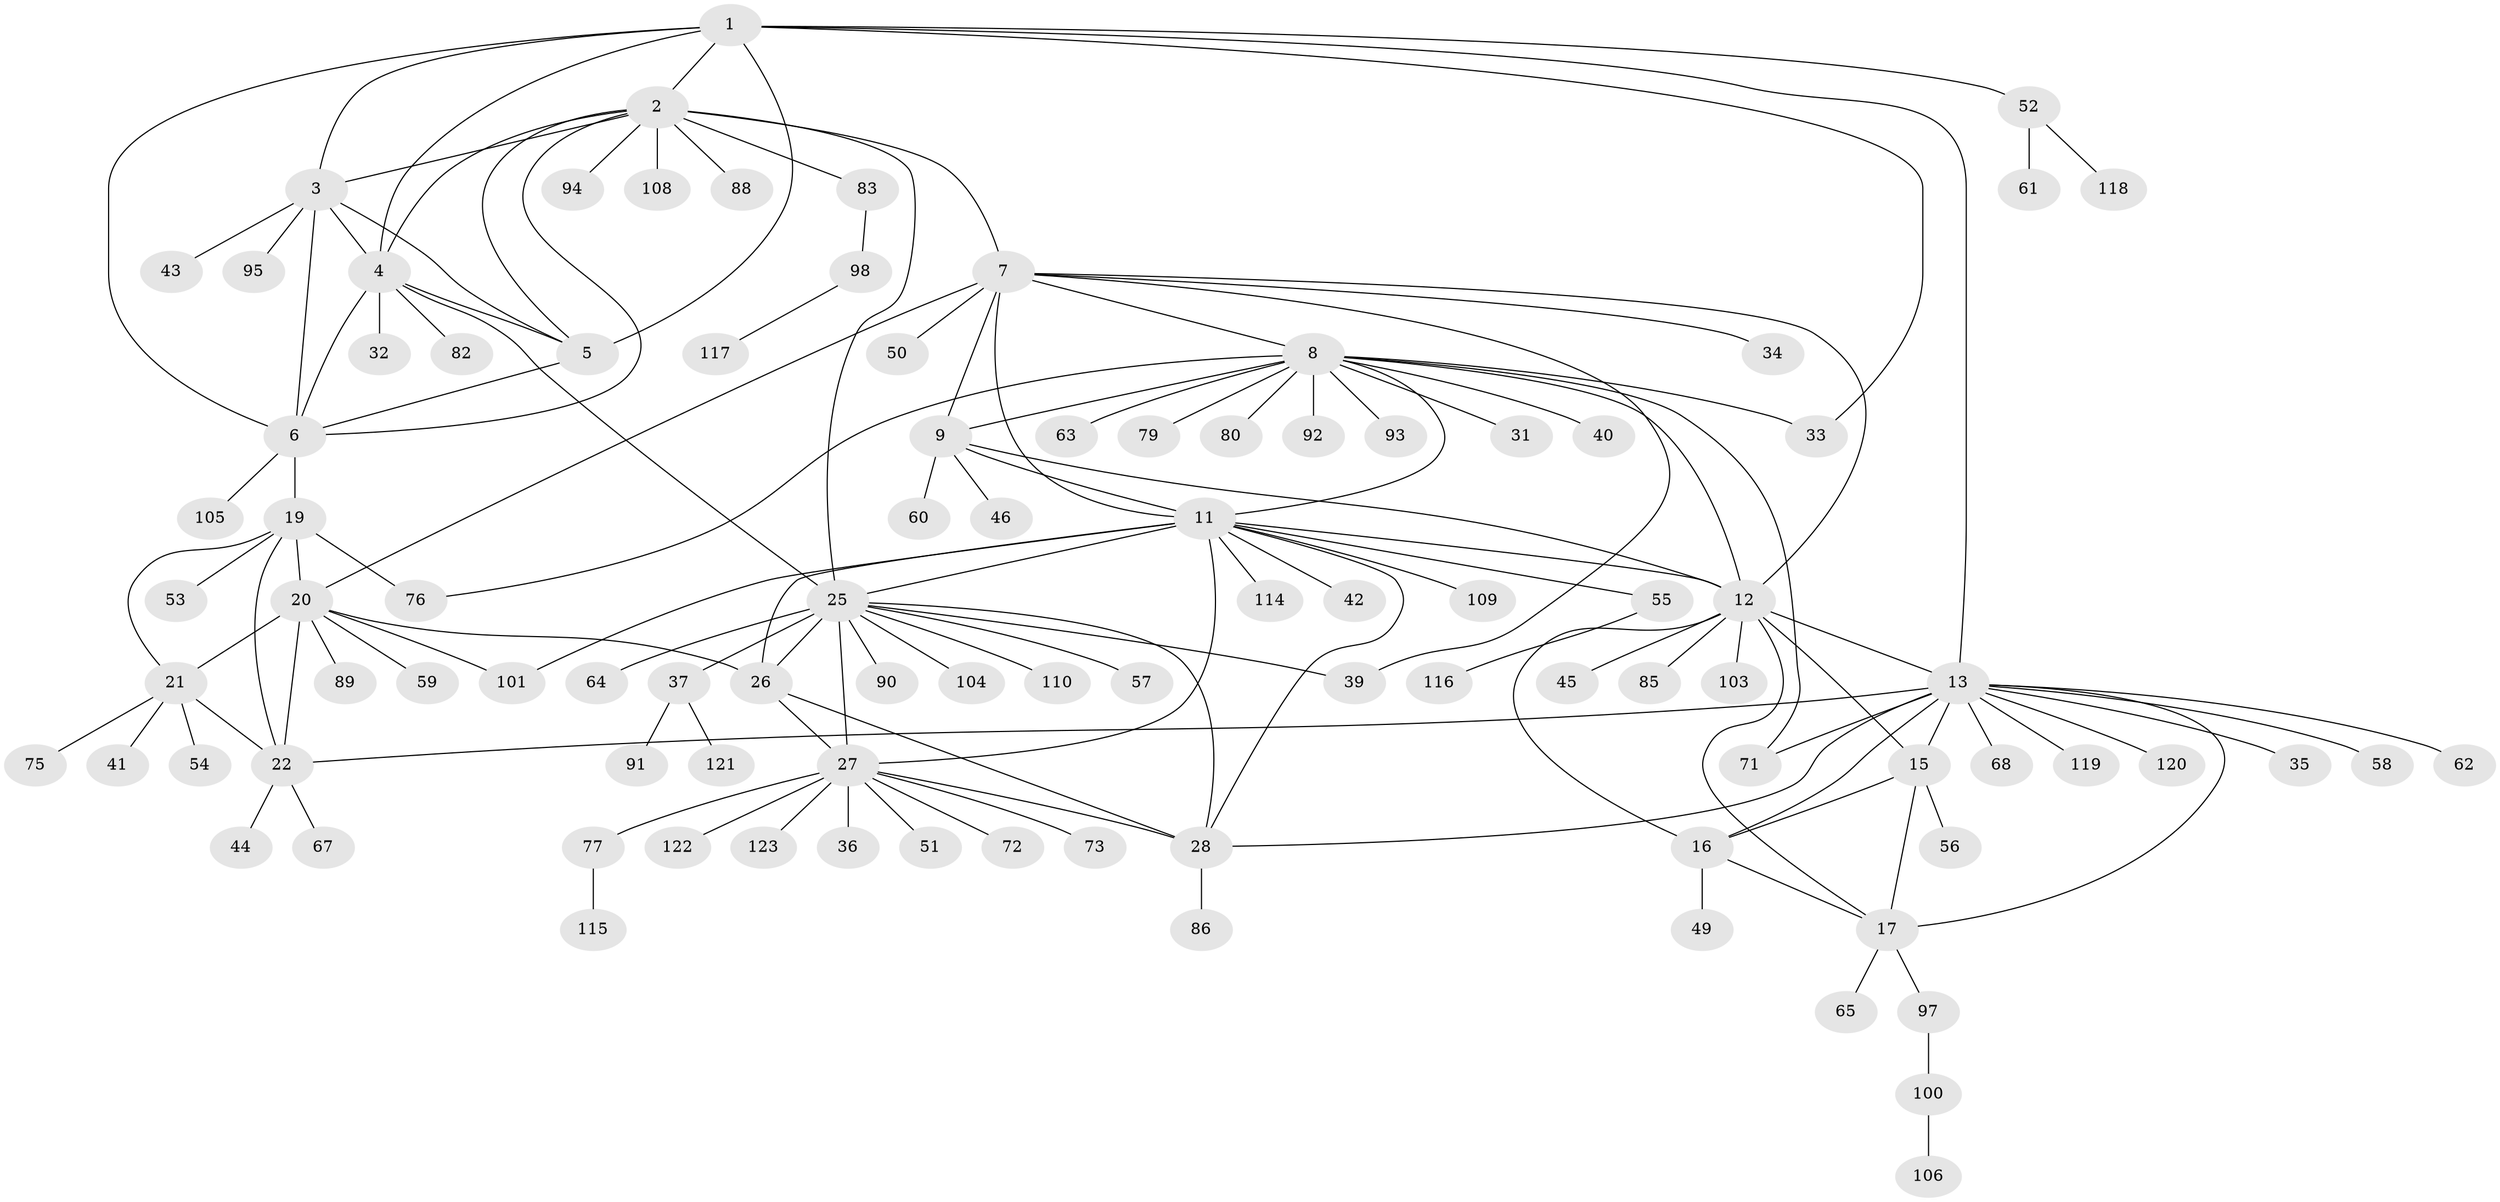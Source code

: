 // original degree distribution, {9: 0.06504065040650407, 8: 0.032520325203252036, 6: 0.04065040650406504, 15: 0.008130081300813009, 7: 0.056910569105691054, 11: 0.008130081300813009, 5: 0.008130081300813009, 14: 0.008130081300813009, 10: 0.016260162601626018, 2: 0.13008130081300814, 1: 0.5853658536585366, 3: 0.032520325203252036, 4: 0.008130081300813009}
// Generated by graph-tools (version 1.1) at 2025/42/03/06/25 10:42:12]
// undirected, 98 vertices, 140 edges
graph export_dot {
graph [start="1"]
  node [color=gray90,style=filled];
  1 [super="+47"];
  2 [super="+48"];
  3 [super="+81"];
  4 [super="+107"];
  5 [super="+70"];
  6 [super="+78"];
  7 [super="+10"];
  8 [super="+69"];
  9;
  11 [super="+30"];
  12 [super="+18"];
  13 [super="+14"];
  15;
  16 [super="+87"];
  17 [super="+38"];
  19 [super="+113"];
  20 [super="+24"];
  21 [super="+23"];
  22 [super="+96"];
  25 [super="+84"];
  26 [super="+99"];
  27 [super="+29"];
  28;
  31 [super="+111"];
  32;
  33;
  34;
  35;
  36;
  37;
  39;
  40;
  41;
  42 [super="+66"];
  43;
  44;
  45;
  46;
  49;
  50;
  51;
  52;
  53;
  54;
  55;
  56 [super="+112"];
  57;
  58;
  59;
  60 [super="+74"];
  61;
  62;
  63;
  64;
  65;
  67;
  68;
  71;
  72;
  73;
  75;
  76;
  77;
  79;
  80;
  82;
  83;
  85;
  86;
  88;
  89;
  90;
  91;
  92;
  93;
  94;
  95;
  97 [super="+102"];
  98;
  100;
  101;
  103;
  104;
  105;
  106;
  108;
  109;
  110;
  114;
  115;
  116;
  117;
  118;
  119;
  120;
  121;
  122;
  123;
  1 -- 2;
  1 -- 3;
  1 -- 4;
  1 -- 5;
  1 -- 6;
  1 -- 33;
  1 -- 52;
  1 -- 13;
  2 -- 3;
  2 -- 4;
  2 -- 5;
  2 -- 6;
  2 -- 108;
  2 -- 88;
  2 -- 83;
  2 -- 94;
  2 -- 25;
  2 -- 7;
  3 -- 4;
  3 -- 5;
  3 -- 6;
  3 -- 43;
  3 -- 95;
  4 -- 5;
  4 -- 6;
  4 -- 25;
  4 -- 32;
  4 -- 82;
  5 -- 6;
  6 -- 19;
  6 -- 105;
  7 -- 8 [weight=2];
  7 -- 9 [weight=2];
  7 -- 11 [weight=2];
  7 -- 12 [weight=2];
  7 -- 20;
  7 -- 34;
  7 -- 39;
  7 -- 50;
  8 -- 9;
  8 -- 11;
  8 -- 12;
  8 -- 31;
  8 -- 33;
  8 -- 40;
  8 -- 63;
  8 -- 76;
  8 -- 79;
  8 -- 80;
  8 -- 92;
  8 -- 93;
  8 -- 71;
  9 -- 11;
  9 -- 12;
  9 -- 46;
  9 -- 60;
  11 -- 12;
  11 -- 42;
  11 -- 101;
  11 -- 109;
  11 -- 114;
  11 -- 55;
  11 -- 25;
  11 -- 26;
  11 -- 27 [weight=2];
  11 -- 28;
  12 -- 45;
  12 -- 85;
  12 -- 103;
  12 -- 16;
  12 -- 17;
  12 -- 13 [weight=2];
  12 -- 15;
  13 -- 15 [weight=2];
  13 -- 16 [weight=2];
  13 -- 17 [weight=2];
  13 -- 22;
  13 -- 35;
  13 -- 58;
  13 -- 71;
  13 -- 68;
  13 -- 119;
  13 -- 120;
  13 -- 28;
  13 -- 62;
  15 -- 16;
  15 -- 17;
  15 -- 56;
  16 -- 17;
  16 -- 49;
  17 -- 65;
  17 -- 97;
  19 -- 20 [weight=2];
  19 -- 21 [weight=2];
  19 -- 22;
  19 -- 53;
  19 -- 76;
  20 -- 21 [weight=4];
  20 -- 22 [weight=2];
  20 -- 26;
  20 -- 59;
  20 -- 101;
  20 -- 89;
  21 -- 22 [weight=2];
  21 -- 54;
  21 -- 41;
  21 -- 75;
  22 -- 44;
  22 -- 67;
  25 -- 26;
  25 -- 27 [weight=2];
  25 -- 28;
  25 -- 37;
  25 -- 39;
  25 -- 57;
  25 -- 64;
  25 -- 90;
  25 -- 104;
  25 -- 110;
  26 -- 27 [weight=2];
  26 -- 28;
  27 -- 28 [weight=2];
  27 -- 36;
  27 -- 72;
  27 -- 73;
  27 -- 122;
  27 -- 123;
  27 -- 51;
  27 -- 77;
  28 -- 86;
  37 -- 91;
  37 -- 121;
  52 -- 61;
  52 -- 118;
  55 -- 116;
  77 -- 115;
  83 -- 98;
  97 -- 100;
  98 -- 117;
  100 -- 106;
}
